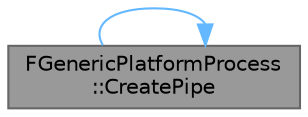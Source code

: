 digraph "FGenericPlatformProcess::CreatePipe"
{
 // INTERACTIVE_SVG=YES
 // LATEX_PDF_SIZE
  bgcolor="transparent";
  edge [fontname=Helvetica,fontsize=10,labelfontname=Helvetica,labelfontsize=10];
  node [fontname=Helvetica,fontsize=10,shape=box,height=0.2,width=0.4];
  rankdir="RL";
  Node1 [id="Node000001",label="FGenericPlatformProcess\l::CreatePipe",height=0.2,width=0.4,color="gray40", fillcolor="grey60", style="filled", fontcolor="black",tooltip="Creates a writable anonymous pipe."];
  Node1 -> Node1 [id="edge1_Node000001_Node000001",dir="back",color="steelblue1",style="solid",tooltip=" "];
}
